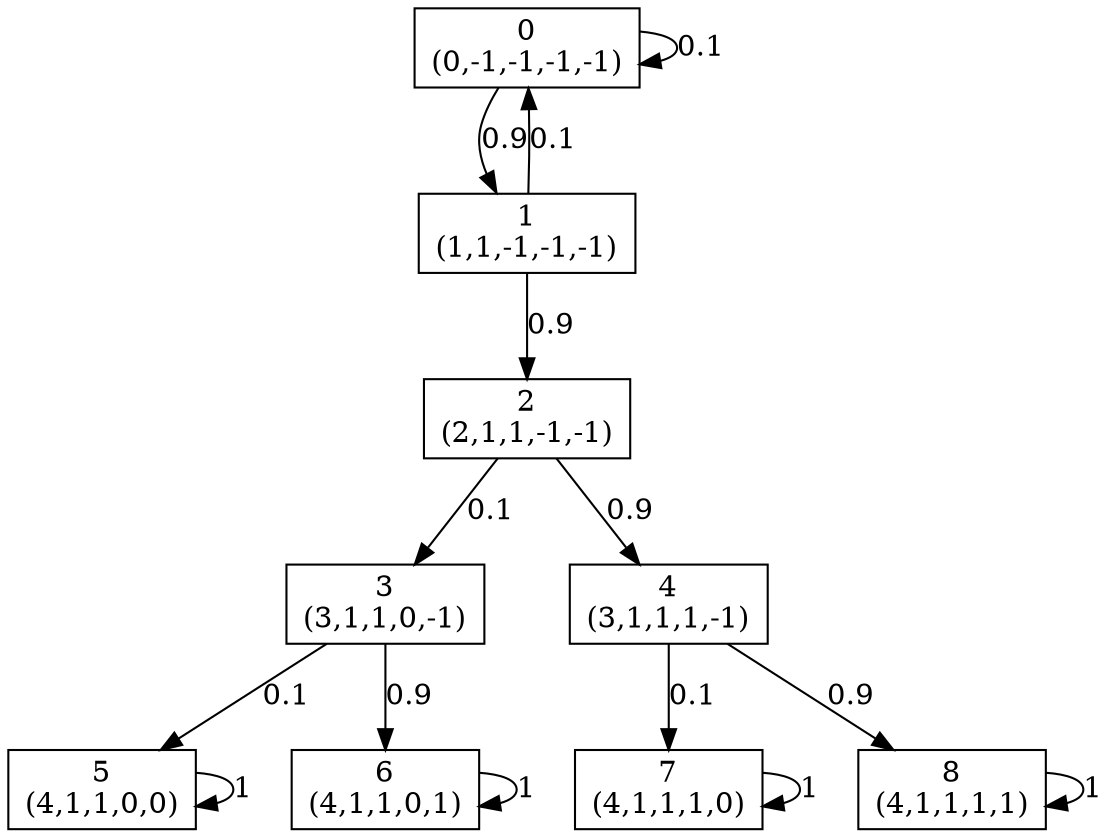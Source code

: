 digraph P {
node [shape=box];
0 -> 0 [ label="0.1" ];
0 -> 1 [ label="0.9" ];
1 -> 0 [ label="0.1" ];
1 -> 2 [ label="0.9" ];
2 -> 3 [ label="0.1" ];
2 -> 4 [ label="0.9" ];
3 -> 5 [ label="0.1" ];
3 -> 6 [ label="0.9" ];
4 -> 7 [ label="0.1" ];
4 -> 8 [ label="0.9" ];
5 -> 5 [ label="1" ];
6 -> 6 [ label="1" ];
7 -> 7 [ label="1" ];
8 -> 8 [ label="1" ];
0 [label="0\n(0,-1,-1,-1,-1)"];
1 [label="1\n(1,1,-1,-1,-1)"];
2 [label="2\n(2,1,1,-1,-1)"];
3 [label="3\n(3,1,1,0,-1)"];
4 [label="4\n(3,1,1,1,-1)"];
5 [label="5\n(4,1,1,0,0)"];
6 [label="6\n(4,1,1,0,1)"];
7 [label="7\n(4,1,1,1,0)"];
8 [label="8\n(4,1,1,1,1)"];
}
